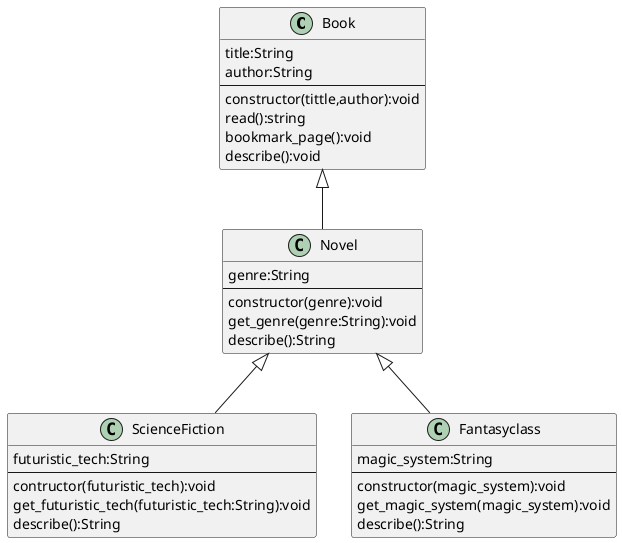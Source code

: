 @startuml es12
Book <|-- Novel
Novel <|-- ScienceFiction
Novel <|-- Fantasyclass
class Book{
    title:String
    author:String
    --
    constructor(tittle,author):void
    read():string
    bookmark_page():void
    describe():void
}
class Novel{
    genre:String
    --
    constructor(genre):void
    get_genre(genre:String):void
    describe():String
}
class ScienceFiction{
    futuristic_tech:String
    --
    contructor(futuristic_tech):void
    get_futuristic_tech(futuristic_tech:String):void
    describe():String
}
class Fantasyclass{
    magic_system:String
    --
    constructor(magic_system):void
    get_magic_system(magic_system):void
    describe():String
}
@enduml